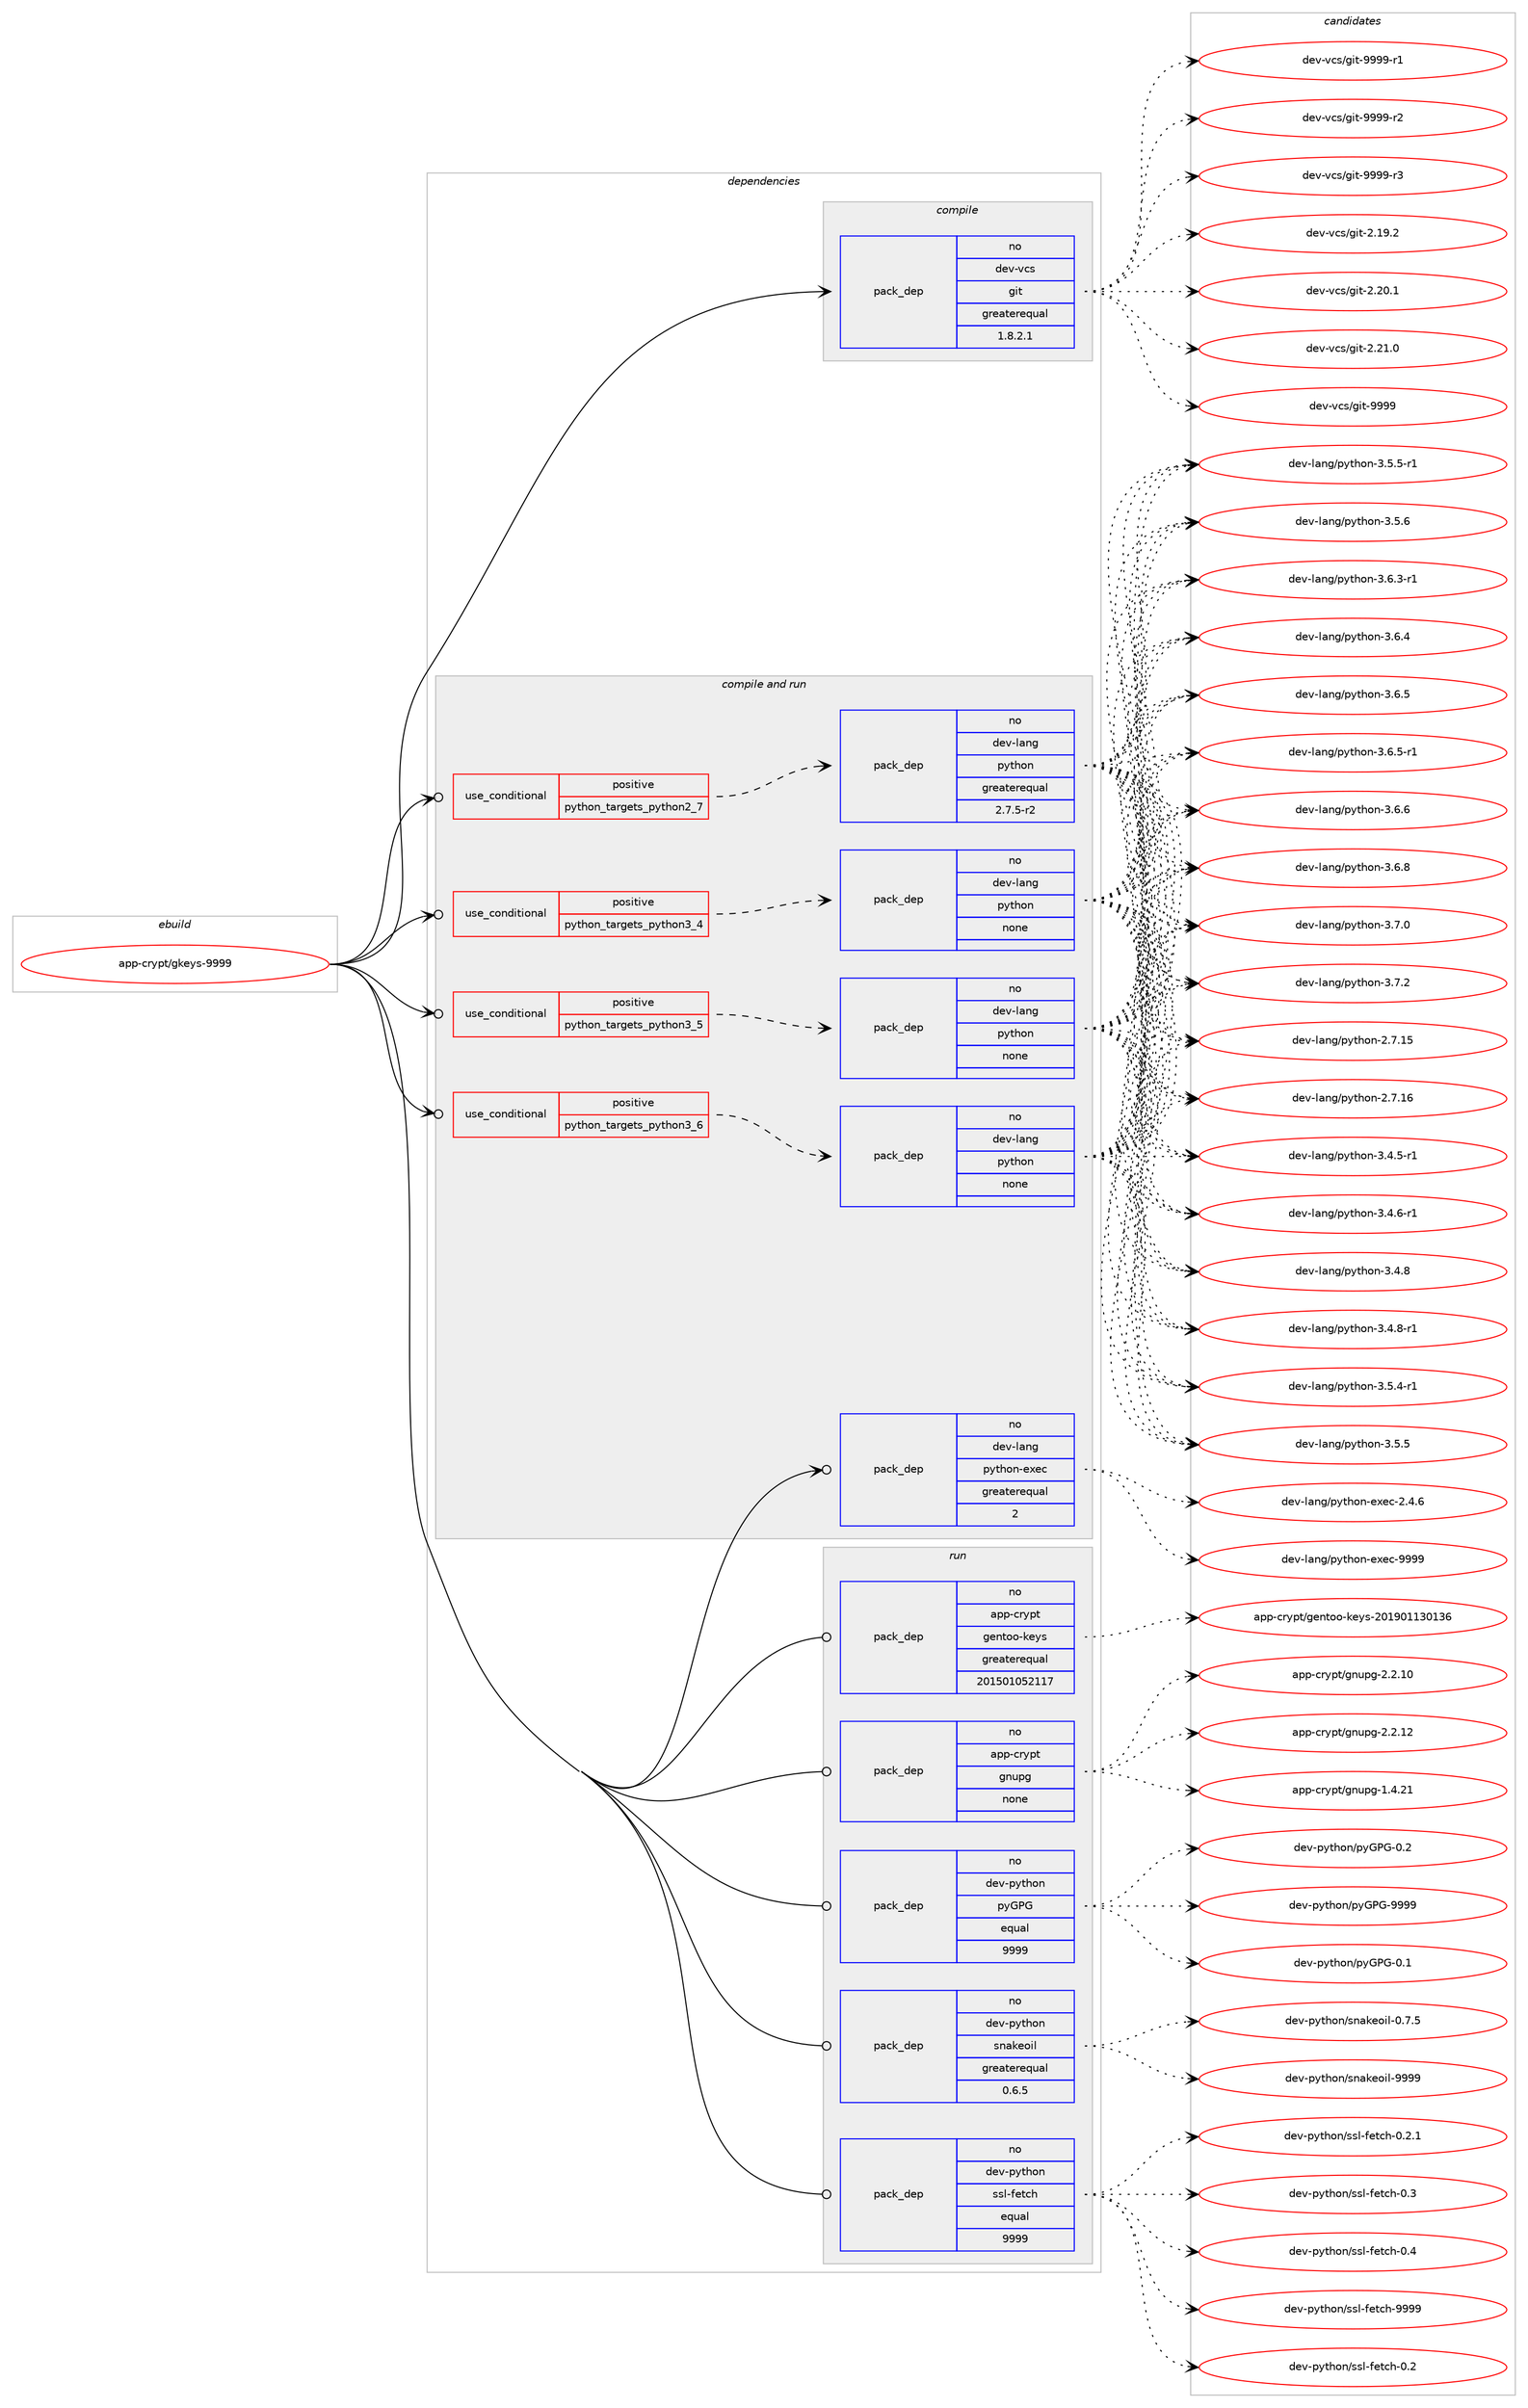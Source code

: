 digraph prolog {

# *************
# Graph options
# *************

newrank=true;
concentrate=true;
compound=true;
graph [rankdir=LR,fontname=Helvetica,fontsize=10,ranksep=1.5];#, ranksep=2.5, nodesep=0.2];
edge  [arrowhead=vee];
node  [fontname=Helvetica,fontsize=10];

# **********
# The ebuild
# **********

subgraph cluster_leftcol {
color=gray;
rank=same;
label=<<i>ebuild</i>>;
id [label="app-crypt/gkeys-9999", color=red, width=4, href="../app-crypt/gkeys-9999.svg"];
}

# ****************
# The dependencies
# ****************

subgraph cluster_midcol {
color=gray;
label=<<i>dependencies</i>>;
subgraph cluster_compile {
fillcolor="#eeeeee";
style=filled;
label=<<i>compile</i>>;
subgraph pack908147 {
dependency1275617 [label=<<TABLE BORDER="0" CELLBORDER="1" CELLSPACING="0" CELLPADDING="4" WIDTH="220"><TR><TD ROWSPAN="6" CELLPADDING="30">pack_dep</TD></TR><TR><TD WIDTH="110">no</TD></TR><TR><TD>dev-vcs</TD></TR><TR><TD>git</TD></TR><TR><TD>greaterequal</TD></TR><TR><TD>1.8.2.1</TD></TR></TABLE>>, shape=none, color=blue];
}
id:e -> dependency1275617:w [weight=20,style="solid",arrowhead="vee"];
}
subgraph cluster_compileandrun {
fillcolor="#eeeeee";
style=filled;
label=<<i>compile and run</i>>;
subgraph cond347656 {
dependency1275618 [label=<<TABLE BORDER="0" CELLBORDER="1" CELLSPACING="0" CELLPADDING="4"><TR><TD ROWSPAN="3" CELLPADDING="10">use_conditional</TD></TR><TR><TD>positive</TD></TR><TR><TD>python_targets_python2_7</TD></TR></TABLE>>, shape=none, color=red];
subgraph pack908148 {
dependency1275619 [label=<<TABLE BORDER="0" CELLBORDER="1" CELLSPACING="0" CELLPADDING="4" WIDTH="220"><TR><TD ROWSPAN="6" CELLPADDING="30">pack_dep</TD></TR><TR><TD WIDTH="110">no</TD></TR><TR><TD>dev-lang</TD></TR><TR><TD>python</TD></TR><TR><TD>greaterequal</TD></TR><TR><TD>2.7.5-r2</TD></TR></TABLE>>, shape=none, color=blue];
}
dependency1275618:e -> dependency1275619:w [weight=20,style="dashed",arrowhead="vee"];
}
id:e -> dependency1275618:w [weight=20,style="solid",arrowhead="odotvee"];
subgraph cond347657 {
dependency1275620 [label=<<TABLE BORDER="0" CELLBORDER="1" CELLSPACING="0" CELLPADDING="4"><TR><TD ROWSPAN="3" CELLPADDING="10">use_conditional</TD></TR><TR><TD>positive</TD></TR><TR><TD>python_targets_python3_4</TD></TR></TABLE>>, shape=none, color=red];
subgraph pack908149 {
dependency1275621 [label=<<TABLE BORDER="0" CELLBORDER="1" CELLSPACING="0" CELLPADDING="4" WIDTH="220"><TR><TD ROWSPAN="6" CELLPADDING="30">pack_dep</TD></TR><TR><TD WIDTH="110">no</TD></TR><TR><TD>dev-lang</TD></TR><TR><TD>python</TD></TR><TR><TD>none</TD></TR><TR><TD></TD></TR></TABLE>>, shape=none, color=blue];
}
dependency1275620:e -> dependency1275621:w [weight=20,style="dashed",arrowhead="vee"];
}
id:e -> dependency1275620:w [weight=20,style="solid",arrowhead="odotvee"];
subgraph cond347658 {
dependency1275622 [label=<<TABLE BORDER="0" CELLBORDER="1" CELLSPACING="0" CELLPADDING="4"><TR><TD ROWSPAN="3" CELLPADDING="10">use_conditional</TD></TR><TR><TD>positive</TD></TR><TR><TD>python_targets_python3_5</TD></TR></TABLE>>, shape=none, color=red];
subgraph pack908150 {
dependency1275623 [label=<<TABLE BORDER="0" CELLBORDER="1" CELLSPACING="0" CELLPADDING="4" WIDTH="220"><TR><TD ROWSPAN="6" CELLPADDING="30">pack_dep</TD></TR><TR><TD WIDTH="110">no</TD></TR><TR><TD>dev-lang</TD></TR><TR><TD>python</TD></TR><TR><TD>none</TD></TR><TR><TD></TD></TR></TABLE>>, shape=none, color=blue];
}
dependency1275622:e -> dependency1275623:w [weight=20,style="dashed",arrowhead="vee"];
}
id:e -> dependency1275622:w [weight=20,style="solid",arrowhead="odotvee"];
subgraph cond347659 {
dependency1275624 [label=<<TABLE BORDER="0" CELLBORDER="1" CELLSPACING="0" CELLPADDING="4"><TR><TD ROWSPAN="3" CELLPADDING="10">use_conditional</TD></TR><TR><TD>positive</TD></TR><TR><TD>python_targets_python3_6</TD></TR></TABLE>>, shape=none, color=red];
subgraph pack908151 {
dependency1275625 [label=<<TABLE BORDER="0" CELLBORDER="1" CELLSPACING="0" CELLPADDING="4" WIDTH="220"><TR><TD ROWSPAN="6" CELLPADDING="30">pack_dep</TD></TR><TR><TD WIDTH="110">no</TD></TR><TR><TD>dev-lang</TD></TR><TR><TD>python</TD></TR><TR><TD>none</TD></TR><TR><TD></TD></TR></TABLE>>, shape=none, color=blue];
}
dependency1275624:e -> dependency1275625:w [weight=20,style="dashed",arrowhead="vee"];
}
id:e -> dependency1275624:w [weight=20,style="solid",arrowhead="odotvee"];
subgraph pack908152 {
dependency1275626 [label=<<TABLE BORDER="0" CELLBORDER="1" CELLSPACING="0" CELLPADDING="4" WIDTH="220"><TR><TD ROWSPAN="6" CELLPADDING="30">pack_dep</TD></TR><TR><TD WIDTH="110">no</TD></TR><TR><TD>dev-lang</TD></TR><TR><TD>python-exec</TD></TR><TR><TD>greaterequal</TD></TR><TR><TD>2</TD></TR></TABLE>>, shape=none, color=blue];
}
id:e -> dependency1275626:w [weight=20,style="solid",arrowhead="odotvee"];
}
subgraph cluster_run {
fillcolor="#eeeeee";
style=filled;
label=<<i>run</i>>;
subgraph pack908153 {
dependency1275627 [label=<<TABLE BORDER="0" CELLBORDER="1" CELLSPACING="0" CELLPADDING="4" WIDTH="220"><TR><TD ROWSPAN="6" CELLPADDING="30">pack_dep</TD></TR><TR><TD WIDTH="110">no</TD></TR><TR><TD>app-crypt</TD></TR><TR><TD>gentoo-keys</TD></TR><TR><TD>greaterequal</TD></TR><TR><TD>201501052117</TD></TR></TABLE>>, shape=none, color=blue];
}
id:e -> dependency1275627:w [weight=20,style="solid",arrowhead="odot"];
subgraph pack908154 {
dependency1275628 [label=<<TABLE BORDER="0" CELLBORDER="1" CELLSPACING="0" CELLPADDING="4" WIDTH="220"><TR><TD ROWSPAN="6" CELLPADDING="30">pack_dep</TD></TR><TR><TD WIDTH="110">no</TD></TR><TR><TD>app-crypt</TD></TR><TR><TD>gnupg</TD></TR><TR><TD>none</TD></TR><TR><TD></TD></TR></TABLE>>, shape=none, color=blue];
}
id:e -> dependency1275628:w [weight=20,style="solid",arrowhead="odot"];
subgraph pack908155 {
dependency1275629 [label=<<TABLE BORDER="0" CELLBORDER="1" CELLSPACING="0" CELLPADDING="4" WIDTH="220"><TR><TD ROWSPAN="6" CELLPADDING="30">pack_dep</TD></TR><TR><TD WIDTH="110">no</TD></TR><TR><TD>dev-python</TD></TR><TR><TD>pyGPG</TD></TR><TR><TD>equal</TD></TR><TR><TD>9999</TD></TR></TABLE>>, shape=none, color=blue];
}
id:e -> dependency1275629:w [weight=20,style="solid",arrowhead="odot"];
subgraph pack908156 {
dependency1275630 [label=<<TABLE BORDER="0" CELLBORDER="1" CELLSPACING="0" CELLPADDING="4" WIDTH="220"><TR><TD ROWSPAN="6" CELLPADDING="30">pack_dep</TD></TR><TR><TD WIDTH="110">no</TD></TR><TR><TD>dev-python</TD></TR><TR><TD>snakeoil</TD></TR><TR><TD>greaterequal</TD></TR><TR><TD>0.6.5</TD></TR></TABLE>>, shape=none, color=blue];
}
id:e -> dependency1275630:w [weight=20,style="solid",arrowhead="odot"];
subgraph pack908157 {
dependency1275631 [label=<<TABLE BORDER="0" CELLBORDER="1" CELLSPACING="0" CELLPADDING="4" WIDTH="220"><TR><TD ROWSPAN="6" CELLPADDING="30">pack_dep</TD></TR><TR><TD WIDTH="110">no</TD></TR><TR><TD>dev-python</TD></TR><TR><TD>ssl-fetch</TD></TR><TR><TD>equal</TD></TR><TR><TD>9999</TD></TR></TABLE>>, shape=none, color=blue];
}
id:e -> dependency1275631:w [weight=20,style="solid",arrowhead="odot"];
}
}

# **************
# The candidates
# **************

subgraph cluster_choices {
rank=same;
color=gray;
label=<<i>candidates</i>>;

subgraph choice908147 {
color=black;
nodesep=1;
choice10010111845118991154710310511645504649574650 [label="dev-vcs/git-2.19.2", color=red, width=4,href="../dev-vcs/git-2.19.2.svg"];
choice10010111845118991154710310511645504650484649 [label="dev-vcs/git-2.20.1", color=red, width=4,href="../dev-vcs/git-2.20.1.svg"];
choice10010111845118991154710310511645504650494648 [label="dev-vcs/git-2.21.0", color=red, width=4,href="../dev-vcs/git-2.21.0.svg"];
choice1001011184511899115471031051164557575757 [label="dev-vcs/git-9999", color=red, width=4,href="../dev-vcs/git-9999.svg"];
choice10010111845118991154710310511645575757574511449 [label="dev-vcs/git-9999-r1", color=red, width=4,href="../dev-vcs/git-9999-r1.svg"];
choice10010111845118991154710310511645575757574511450 [label="dev-vcs/git-9999-r2", color=red, width=4,href="../dev-vcs/git-9999-r2.svg"];
choice10010111845118991154710310511645575757574511451 [label="dev-vcs/git-9999-r3", color=red, width=4,href="../dev-vcs/git-9999-r3.svg"];
dependency1275617:e -> choice10010111845118991154710310511645504649574650:w [style=dotted,weight="100"];
dependency1275617:e -> choice10010111845118991154710310511645504650484649:w [style=dotted,weight="100"];
dependency1275617:e -> choice10010111845118991154710310511645504650494648:w [style=dotted,weight="100"];
dependency1275617:e -> choice1001011184511899115471031051164557575757:w [style=dotted,weight="100"];
dependency1275617:e -> choice10010111845118991154710310511645575757574511449:w [style=dotted,weight="100"];
dependency1275617:e -> choice10010111845118991154710310511645575757574511450:w [style=dotted,weight="100"];
dependency1275617:e -> choice10010111845118991154710310511645575757574511451:w [style=dotted,weight="100"];
}
subgraph choice908148 {
color=black;
nodesep=1;
choice10010111845108971101034711212111610411111045504655464953 [label="dev-lang/python-2.7.15", color=red, width=4,href="../dev-lang/python-2.7.15.svg"];
choice10010111845108971101034711212111610411111045504655464954 [label="dev-lang/python-2.7.16", color=red, width=4,href="../dev-lang/python-2.7.16.svg"];
choice1001011184510897110103471121211161041111104551465246534511449 [label="dev-lang/python-3.4.5-r1", color=red, width=4,href="../dev-lang/python-3.4.5-r1.svg"];
choice1001011184510897110103471121211161041111104551465246544511449 [label="dev-lang/python-3.4.6-r1", color=red, width=4,href="../dev-lang/python-3.4.6-r1.svg"];
choice100101118451089711010347112121116104111110455146524656 [label="dev-lang/python-3.4.8", color=red, width=4,href="../dev-lang/python-3.4.8.svg"];
choice1001011184510897110103471121211161041111104551465246564511449 [label="dev-lang/python-3.4.8-r1", color=red, width=4,href="../dev-lang/python-3.4.8-r1.svg"];
choice1001011184510897110103471121211161041111104551465346524511449 [label="dev-lang/python-3.5.4-r1", color=red, width=4,href="../dev-lang/python-3.5.4-r1.svg"];
choice100101118451089711010347112121116104111110455146534653 [label="dev-lang/python-3.5.5", color=red, width=4,href="../dev-lang/python-3.5.5.svg"];
choice1001011184510897110103471121211161041111104551465346534511449 [label="dev-lang/python-3.5.5-r1", color=red, width=4,href="../dev-lang/python-3.5.5-r1.svg"];
choice100101118451089711010347112121116104111110455146534654 [label="dev-lang/python-3.5.6", color=red, width=4,href="../dev-lang/python-3.5.6.svg"];
choice1001011184510897110103471121211161041111104551465446514511449 [label="dev-lang/python-3.6.3-r1", color=red, width=4,href="../dev-lang/python-3.6.3-r1.svg"];
choice100101118451089711010347112121116104111110455146544652 [label="dev-lang/python-3.6.4", color=red, width=4,href="../dev-lang/python-3.6.4.svg"];
choice100101118451089711010347112121116104111110455146544653 [label="dev-lang/python-3.6.5", color=red, width=4,href="../dev-lang/python-3.6.5.svg"];
choice1001011184510897110103471121211161041111104551465446534511449 [label="dev-lang/python-3.6.5-r1", color=red, width=4,href="../dev-lang/python-3.6.5-r1.svg"];
choice100101118451089711010347112121116104111110455146544654 [label="dev-lang/python-3.6.6", color=red, width=4,href="../dev-lang/python-3.6.6.svg"];
choice100101118451089711010347112121116104111110455146544656 [label="dev-lang/python-3.6.8", color=red, width=4,href="../dev-lang/python-3.6.8.svg"];
choice100101118451089711010347112121116104111110455146554648 [label="dev-lang/python-3.7.0", color=red, width=4,href="../dev-lang/python-3.7.0.svg"];
choice100101118451089711010347112121116104111110455146554650 [label="dev-lang/python-3.7.2", color=red, width=4,href="../dev-lang/python-3.7.2.svg"];
dependency1275619:e -> choice10010111845108971101034711212111610411111045504655464953:w [style=dotted,weight="100"];
dependency1275619:e -> choice10010111845108971101034711212111610411111045504655464954:w [style=dotted,weight="100"];
dependency1275619:e -> choice1001011184510897110103471121211161041111104551465246534511449:w [style=dotted,weight="100"];
dependency1275619:e -> choice1001011184510897110103471121211161041111104551465246544511449:w [style=dotted,weight="100"];
dependency1275619:e -> choice100101118451089711010347112121116104111110455146524656:w [style=dotted,weight="100"];
dependency1275619:e -> choice1001011184510897110103471121211161041111104551465246564511449:w [style=dotted,weight="100"];
dependency1275619:e -> choice1001011184510897110103471121211161041111104551465346524511449:w [style=dotted,weight="100"];
dependency1275619:e -> choice100101118451089711010347112121116104111110455146534653:w [style=dotted,weight="100"];
dependency1275619:e -> choice1001011184510897110103471121211161041111104551465346534511449:w [style=dotted,weight="100"];
dependency1275619:e -> choice100101118451089711010347112121116104111110455146534654:w [style=dotted,weight="100"];
dependency1275619:e -> choice1001011184510897110103471121211161041111104551465446514511449:w [style=dotted,weight="100"];
dependency1275619:e -> choice100101118451089711010347112121116104111110455146544652:w [style=dotted,weight="100"];
dependency1275619:e -> choice100101118451089711010347112121116104111110455146544653:w [style=dotted,weight="100"];
dependency1275619:e -> choice1001011184510897110103471121211161041111104551465446534511449:w [style=dotted,weight="100"];
dependency1275619:e -> choice100101118451089711010347112121116104111110455146544654:w [style=dotted,weight="100"];
dependency1275619:e -> choice100101118451089711010347112121116104111110455146544656:w [style=dotted,weight="100"];
dependency1275619:e -> choice100101118451089711010347112121116104111110455146554648:w [style=dotted,weight="100"];
dependency1275619:e -> choice100101118451089711010347112121116104111110455146554650:w [style=dotted,weight="100"];
}
subgraph choice908149 {
color=black;
nodesep=1;
choice10010111845108971101034711212111610411111045504655464953 [label="dev-lang/python-2.7.15", color=red, width=4,href="../dev-lang/python-2.7.15.svg"];
choice10010111845108971101034711212111610411111045504655464954 [label="dev-lang/python-2.7.16", color=red, width=4,href="../dev-lang/python-2.7.16.svg"];
choice1001011184510897110103471121211161041111104551465246534511449 [label="dev-lang/python-3.4.5-r1", color=red, width=4,href="../dev-lang/python-3.4.5-r1.svg"];
choice1001011184510897110103471121211161041111104551465246544511449 [label="dev-lang/python-3.4.6-r1", color=red, width=4,href="../dev-lang/python-3.4.6-r1.svg"];
choice100101118451089711010347112121116104111110455146524656 [label="dev-lang/python-3.4.8", color=red, width=4,href="../dev-lang/python-3.4.8.svg"];
choice1001011184510897110103471121211161041111104551465246564511449 [label="dev-lang/python-3.4.8-r1", color=red, width=4,href="../dev-lang/python-3.4.8-r1.svg"];
choice1001011184510897110103471121211161041111104551465346524511449 [label="dev-lang/python-3.5.4-r1", color=red, width=4,href="../dev-lang/python-3.5.4-r1.svg"];
choice100101118451089711010347112121116104111110455146534653 [label="dev-lang/python-3.5.5", color=red, width=4,href="../dev-lang/python-3.5.5.svg"];
choice1001011184510897110103471121211161041111104551465346534511449 [label="dev-lang/python-3.5.5-r1", color=red, width=4,href="../dev-lang/python-3.5.5-r1.svg"];
choice100101118451089711010347112121116104111110455146534654 [label="dev-lang/python-3.5.6", color=red, width=4,href="../dev-lang/python-3.5.6.svg"];
choice1001011184510897110103471121211161041111104551465446514511449 [label="dev-lang/python-3.6.3-r1", color=red, width=4,href="../dev-lang/python-3.6.3-r1.svg"];
choice100101118451089711010347112121116104111110455146544652 [label="dev-lang/python-3.6.4", color=red, width=4,href="../dev-lang/python-3.6.4.svg"];
choice100101118451089711010347112121116104111110455146544653 [label="dev-lang/python-3.6.5", color=red, width=4,href="../dev-lang/python-3.6.5.svg"];
choice1001011184510897110103471121211161041111104551465446534511449 [label="dev-lang/python-3.6.5-r1", color=red, width=4,href="../dev-lang/python-3.6.5-r1.svg"];
choice100101118451089711010347112121116104111110455146544654 [label="dev-lang/python-3.6.6", color=red, width=4,href="../dev-lang/python-3.6.6.svg"];
choice100101118451089711010347112121116104111110455146544656 [label="dev-lang/python-3.6.8", color=red, width=4,href="../dev-lang/python-3.6.8.svg"];
choice100101118451089711010347112121116104111110455146554648 [label="dev-lang/python-3.7.0", color=red, width=4,href="../dev-lang/python-3.7.0.svg"];
choice100101118451089711010347112121116104111110455146554650 [label="dev-lang/python-3.7.2", color=red, width=4,href="../dev-lang/python-3.7.2.svg"];
dependency1275621:e -> choice10010111845108971101034711212111610411111045504655464953:w [style=dotted,weight="100"];
dependency1275621:e -> choice10010111845108971101034711212111610411111045504655464954:w [style=dotted,weight="100"];
dependency1275621:e -> choice1001011184510897110103471121211161041111104551465246534511449:w [style=dotted,weight="100"];
dependency1275621:e -> choice1001011184510897110103471121211161041111104551465246544511449:w [style=dotted,weight="100"];
dependency1275621:e -> choice100101118451089711010347112121116104111110455146524656:w [style=dotted,weight="100"];
dependency1275621:e -> choice1001011184510897110103471121211161041111104551465246564511449:w [style=dotted,weight="100"];
dependency1275621:e -> choice1001011184510897110103471121211161041111104551465346524511449:w [style=dotted,weight="100"];
dependency1275621:e -> choice100101118451089711010347112121116104111110455146534653:w [style=dotted,weight="100"];
dependency1275621:e -> choice1001011184510897110103471121211161041111104551465346534511449:w [style=dotted,weight="100"];
dependency1275621:e -> choice100101118451089711010347112121116104111110455146534654:w [style=dotted,weight="100"];
dependency1275621:e -> choice1001011184510897110103471121211161041111104551465446514511449:w [style=dotted,weight="100"];
dependency1275621:e -> choice100101118451089711010347112121116104111110455146544652:w [style=dotted,weight="100"];
dependency1275621:e -> choice100101118451089711010347112121116104111110455146544653:w [style=dotted,weight="100"];
dependency1275621:e -> choice1001011184510897110103471121211161041111104551465446534511449:w [style=dotted,weight="100"];
dependency1275621:e -> choice100101118451089711010347112121116104111110455146544654:w [style=dotted,weight="100"];
dependency1275621:e -> choice100101118451089711010347112121116104111110455146544656:w [style=dotted,weight="100"];
dependency1275621:e -> choice100101118451089711010347112121116104111110455146554648:w [style=dotted,weight="100"];
dependency1275621:e -> choice100101118451089711010347112121116104111110455146554650:w [style=dotted,weight="100"];
}
subgraph choice908150 {
color=black;
nodesep=1;
choice10010111845108971101034711212111610411111045504655464953 [label="dev-lang/python-2.7.15", color=red, width=4,href="../dev-lang/python-2.7.15.svg"];
choice10010111845108971101034711212111610411111045504655464954 [label="dev-lang/python-2.7.16", color=red, width=4,href="../dev-lang/python-2.7.16.svg"];
choice1001011184510897110103471121211161041111104551465246534511449 [label="dev-lang/python-3.4.5-r1", color=red, width=4,href="../dev-lang/python-3.4.5-r1.svg"];
choice1001011184510897110103471121211161041111104551465246544511449 [label="dev-lang/python-3.4.6-r1", color=red, width=4,href="../dev-lang/python-3.4.6-r1.svg"];
choice100101118451089711010347112121116104111110455146524656 [label="dev-lang/python-3.4.8", color=red, width=4,href="../dev-lang/python-3.4.8.svg"];
choice1001011184510897110103471121211161041111104551465246564511449 [label="dev-lang/python-3.4.8-r1", color=red, width=4,href="../dev-lang/python-3.4.8-r1.svg"];
choice1001011184510897110103471121211161041111104551465346524511449 [label="dev-lang/python-3.5.4-r1", color=red, width=4,href="../dev-lang/python-3.5.4-r1.svg"];
choice100101118451089711010347112121116104111110455146534653 [label="dev-lang/python-3.5.5", color=red, width=4,href="../dev-lang/python-3.5.5.svg"];
choice1001011184510897110103471121211161041111104551465346534511449 [label="dev-lang/python-3.5.5-r1", color=red, width=4,href="../dev-lang/python-3.5.5-r1.svg"];
choice100101118451089711010347112121116104111110455146534654 [label="dev-lang/python-3.5.6", color=red, width=4,href="../dev-lang/python-3.5.6.svg"];
choice1001011184510897110103471121211161041111104551465446514511449 [label="dev-lang/python-3.6.3-r1", color=red, width=4,href="../dev-lang/python-3.6.3-r1.svg"];
choice100101118451089711010347112121116104111110455146544652 [label="dev-lang/python-3.6.4", color=red, width=4,href="../dev-lang/python-3.6.4.svg"];
choice100101118451089711010347112121116104111110455146544653 [label="dev-lang/python-3.6.5", color=red, width=4,href="../dev-lang/python-3.6.5.svg"];
choice1001011184510897110103471121211161041111104551465446534511449 [label="dev-lang/python-3.6.5-r1", color=red, width=4,href="../dev-lang/python-3.6.5-r1.svg"];
choice100101118451089711010347112121116104111110455146544654 [label="dev-lang/python-3.6.6", color=red, width=4,href="../dev-lang/python-3.6.6.svg"];
choice100101118451089711010347112121116104111110455146544656 [label="dev-lang/python-3.6.8", color=red, width=4,href="../dev-lang/python-3.6.8.svg"];
choice100101118451089711010347112121116104111110455146554648 [label="dev-lang/python-3.7.0", color=red, width=4,href="../dev-lang/python-3.7.0.svg"];
choice100101118451089711010347112121116104111110455146554650 [label="dev-lang/python-3.7.2", color=red, width=4,href="../dev-lang/python-3.7.2.svg"];
dependency1275623:e -> choice10010111845108971101034711212111610411111045504655464953:w [style=dotted,weight="100"];
dependency1275623:e -> choice10010111845108971101034711212111610411111045504655464954:w [style=dotted,weight="100"];
dependency1275623:e -> choice1001011184510897110103471121211161041111104551465246534511449:w [style=dotted,weight="100"];
dependency1275623:e -> choice1001011184510897110103471121211161041111104551465246544511449:w [style=dotted,weight="100"];
dependency1275623:e -> choice100101118451089711010347112121116104111110455146524656:w [style=dotted,weight="100"];
dependency1275623:e -> choice1001011184510897110103471121211161041111104551465246564511449:w [style=dotted,weight="100"];
dependency1275623:e -> choice1001011184510897110103471121211161041111104551465346524511449:w [style=dotted,weight="100"];
dependency1275623:e -> choice100101118451089711010347112121116104111110455146534653:w [style=dotted,weight="100"];
dependency1275623:e -> choice1001011184510897110103471121211161041111104551465346534511449:w [style=dotted,weight="100"];
dependency1275623:e -> choice100101118451089711010347112121116104111110455146534654:w [style=dotted,weight="100"];
dependency1275623:e -> choice1001011184510897110103471121211161041111104551465446514511449:w [style=dotted,weight="100"];
dependency1275623:e -> choice100101118451089711010347112121116104111110455146544652:w [style=dotted,weight="100"];
dependency1275623:e -> choice100101118451089711010347112121116104111110455146544653:w [style=dotted,weight="100"];
dependency1275623:e -> choice1001011184510897110103471121211161041111104551465446534511449:w [style=dotted,weight="100"];
dependency1275623:e -> choice100101118451089711010347112121116104111110455146544654:w [style=dotted,weight="100"];
dependency1275623:e -> choice100101118451089711010347112121116104111110455146544656:w [style=dotted,weight="100"];
dependency1275623:e -> choice100101118451089711010347112121116104111110455146554648:w [style=dotted,weight="100"];
dependency1275623:e -> choice100101118451089711010347112121116104111110455146554650:w [style=dotted,weight="100"];
}
subgraph choice908151 {
color=black;
nodesep=1;
choice10010111845108971101034711212111610411111045504655464953 [label="dev-lang/python-2.7.15", color=red, width=4,href="../dev-lang/python-2.7.15.svg"];
choice10010111845108971101034711212111610411111045504655464954 [label="dev-lang/python-2.7.16", color=red, width=4,href="../dev-lang/python-2.7.16.svg"];
choice1001011184510897110103471121211161041111104551465246534511449 [label="dev-lang/python-3.4.5-r1", color=red, width=4,href="../dev-lang/python-3.4.5-r1.svg"];
choice1001011184510897110103471121211161041111104551465246544511449 [label="dev-lang/python-3.4.6-r1", color=red, width=4,href="../dev-lang/python-3.4.6-r1.svg"];
choice100101118451089711010347112121116104111110455146524656 [label="dev-lang/python-3.4.8", color=red, width=4,href="../dev-lang/python-3.4.8.svg"];
choice1001011184510897110103471121211161041111104551465246564511449 [label="dev-lang/python-3.4.8-r1", color=red, width=4,href="../dev-lang/python-3.4.8-r1.svg"];
choice1001011184510897110103471121211161041111104551465346524511449 [label="dev-lang/python-3.5.4-r1", color=red, width=4,href="../dev-lang/python-3.5.4-r1.svg"];
choice100101118451089711010347112121116104111110455146534653 [label="dev-lang/python-3.5.5", color=red, width=4,href="../dev-lang/python-3.5.5.svg"];
choice1001011184510897110103471121211161041111104551465346534511449 [label="dev-lang/python-3.5.5-r1", color=red, width=4,href="../dev-lang/python-3.5.5-r1.svg"];
choice100101118451089711010347112121116104111110455146534654 [label="dev-lang/python-3.5.6", color=red, width=4,href="../dev-lang/python-3.5.6.svg"];
choice1001011184510897110103471121211161041111104551465446514511449 [label="dev-lang/python-3.6.3-r1", color=red, width=4,href="../dev-lang/python-3.6.3-r1.svg"];
choice100101118451089711010347112121116104111110455146544652 [label="dev-lang/python-3.6.4", color=red, width=4,href="../dev-lang/python-3.6.4.svg"];
choice100101118451089711010347112121116104111110455146544653 [label="dev-lang/python-3.6.5", color=red, width=4,href="../dev-lang/python-3.6.5.svg"];
choice1001011184510897110103471121211161041111104551465446534511449 [label="dev-lang/python-3.6.5-r1", color=red, width=4,href="../dev-lang/python-3.6.5-r1.svg"];
choice100101118451089711010347112121116104111110455146544654 [label="dev-lang/python-3.6.6", color=red, width=4,href="../dev-lang/python-3.6.6.svg"];
choice100101118451089711010347112121116104111110455146544656 [label="dev-lang/python-3.6.8", color=red, width=4,href="../dev-lang/python-3.6.8.svg"];
choice100101118451089711010347112121116104111110455146554648 [label="dev-lang/python-3.7.0", color=red, width=4,href="../dev-lang/python-3.7.0.svg"];
choice100101118451089711010347112121116104111110455146554650 [label="dev-lang/python-3.7.2", color=red, width=4,href="../dev-lang/python-3.7.2.svg"];
dependency1275625:e -> choice10010111845108971101034711212111610411111045504655464953:w [style=dotted,weight="100"];
dependency1275625:e -> choice10010111845108971101034711212111610411111045504655464954:w [style=dotted,weight="100"];
dependency1275625:e -> choice1001011184510897110103471121211161041111104551465246534511449:w [style=dotted,weight="100"];
dependency1275625:e -> choice1001011184510897110103471121211161041111104551465246544511449:w [style=dotted,weight="100"];
dependency1275625:e -> choice100101118451089711010347112121116104111110455146524656:w [style=dotted,weight="100"];
dependency1275625:e -> choice1001011184510897110103471121211161041111104551465246564511449:w [style=dotted,weight="100"];
dependency1275625:e -> choice1001011184510897110103471121211161041111104551465346524511449:w [style=dotted,weight="100"];
dependency1275625:e -> choice100101118451089711010347112121116104111110455146534653:w [style=dotted,weight="100"];
dependency1275625:e -> choice1001011184510897110103471121211161041111104551465346534511449:w [style=dotted,weight="100"];
dependency1275625:e -> choice100101118451089711010347112121116104111110455146534654:w [style=dotted,weight="100"];
dependency1275625:e -> choice1001011184510897110103471121211161041111104551465446514511449:w [style=dotted,weight="100"];
dependency1275625:e -> choice100101118451089711010347112121116104111110455146544652:w [style=dotted,weight="100"];
dependency1275625:e -> choice100101118451089711010347112121116104111110455146544653:w [style=dotted,weight="100"];
dependency1275625:e -> choice1001011184510897110103471121211161041111104551465446534511449:w [style=dotted,weight="100"];
dependency1275625:e -> choice100101118451089711010347112121116104111110455146544654:w [style=dotted,weight="100"];
dependency1275625:e -> choice100101118451089711010347112121116104111110455146544656:w [style=dotted,weight="100"];
dependency1275625:e -> choice100101118451089711010347112121116104111110455146554648:w [style=dotted,weight="100"];
dependency1275625:e -> choice100101118451089711010347112121116104111110455146554650:w [style=dotted,weight="100"];
}
subgraph choice908152 {
color=black;
nodesep=1;
choice1001011184510897110103471121211161041111104510112010199455046524654 [label="dev-lang/python-exec-2.4.6", color=red, width=4,href="../dev-lang/python-exec-2.4.6.svg"];
choice10010111845108971101034711212111610411111045101120101994557575757 [label="dev-lang/python-exec-9999", color=red, width=4,href="../dev-lang/python-exec-9999.svg"];
dependency1275626:e -> choice1001011184510897110103471121211161041111104510112010199455046524654:w [style=dotted,weight="100"];
dependency1275626:e -> choice10010111845108971101034711212111610411111045101120101994557575757:w [style=dotted,weight="100"];
}
subgraph choice908153 {
color=black;
nodesep=1;
choice971121124599114121112116471031011101161111114510710112111545504849574849495148495154 [label="app-crypt/gentoo-keys-201901130136", color=red, width=4,href="../app-crypt/gentoo-keys-201901130136.svg"];
dependency1275627:e -> choice971121124599114121112116471031011101161111114510710112111545504849574849495148495154:w [style=dotted,weight="100"];
}
subgraph choice908154 {
color=black;
nodesep=1;
choice9711211245991141211121164710311011711210345494652465049 [label="app-crypt/gnupg-1.4.21", color=red, width=4,href="../app-crypt/gnupg-1.4.21.svg"];
choice9711211245991141211121164710311011711210345504650464948 [label="app-crypt/gnupg-2.2.10", color=red, width=4,href="../app-crypt/gnupg-2.2.10.svg"];
choice9711211245991141211121164710311011711210345504650464950 [label="app-crypt/gnupg-2.2.12", color=red, width=4,href="../app-crypt/gnupg-2.2.12.svg"];
dependency1275628:e -> choice9711211245991141211121164710311011711210345494652465049:w [style=dotted,weight="100"];
dependency1275628:e -> choice9711211245991141211121164710311011711210345504650464948:w [style=dotted,weight="100"];
dependency1275628:e -> choice9711211245991141211121164710311011711210345504650464950:w [style=dotted,weight="100"];
}
subgraph choice908155 {
color=black;
nodesep=1;
choice100101118451121211161041111104711212171807145484649 [label="dev-python/pyGPG-0.1", color=red, width=4,href="../dev-python/pyGPG-0.1.svg"];
choice100101118451121211161041111104711212171807145484650 [label="dev-python/pyGPG-0.2", color=red, width=4,href="../dev-python/pyGPG-0.2.svg"];
choice10010111845112121116104111110471121217180714557575757 [label="dev-python/pyGPG-9999", color=red, width=4,href="../dev-python/pyGPG-9999.svg"];
dependency1275629:e -> choice100101118451121211161041111104711212171807145484649:w [style=dotted,weight="100"];
dependency1275629:e -> choice100101118451121211161041111104711212171807145484650:w [style=dotted,weight="100"];
dependency1275629:e -> choice10010111845112121116104111110471121217180714557575757:w [style=dotted,weight="100"];
}
subgraph choice908156 {
color=black;
nodesep=1;
choice100101118451121211161041111104711511097107101111105108454846554653 [label="dev-python/snakeoil-0.7.5", color=red, width=4,href="../dev-python/snakeoil-0.7.5.svg"];
choice1001011184511212111610411111047115110971071011111051084557575757 [label="dev-python/snakeoil-9999", color=red, width=4,href="../dev-python/snakeoil-9999.svg"];
dependency1275630:e -> choice100101118451121211161041111104711511097107101111105108454846554653:w [style=dotted,weight="100"];
dependency1275630:e -> choice1001011184511212111610411111047115110971071011111051084557575757:w [style=dotted,weight="100"];
}
subgraph choice908157 {
color=black;
nodesep=1;
choice1001011184511212111610411111047115115108451021011169910445484650 [label="dev-python/ssl-fetch-0.2", color=red, width=4,href="../dev-python/ssl-fetch-0.2.svg"];
choice10010111845112121116104111110471151151084510210111699104454846504649 [label="dev-python/ssl-fetch-0.2.1", color=red, width=4,href="../dev-python/ssl-fetch-0.2.1.svg"];
choice1001011184511212111610411111047115115108451021011169910445484651 [label="dev-python/ssl-fetch-0.3", color=red, width=4,href="../dev-python/ssl-fetch-0.3.svg"];
choice1001011184511212111610411111047115115108451021011169910445484652 [label="dev-python/ssl-fetch-0.4", color=red, width=4,href="../dev-python/ssl-fetch-0.4.svg"];
choice100101118451121211161041111104711511510845102101116991044557575757 [label="dev-python/ssl-fetch-9999", color=red, width=4,href="../dev-python/ssl-fetch-9999.svg"];
dependency1275631:e -> choice1001011184511212111610411111047115115108451021011169910445484650:w [style=dotted,weight="100"];
dependency1275631:e -> choice10010111845112121116104111110471151151084510210111699104454846504649:w [style=dotted,weight="100"];
dependency1275631:e -> choice1001011184511212111610411111047115115108451021011169910445484651:w [style=dotted,weight="100"];
dependency1275631:e -> choice1001011184511212111610411111047115115108451021011169910445484652:w [style=dotted,weight="100"];
dependency1275631:e -> choice100101118451121211161041111104711511510845102101116991044557575757:w [style=dotted,weight="100"];
}
}

}
